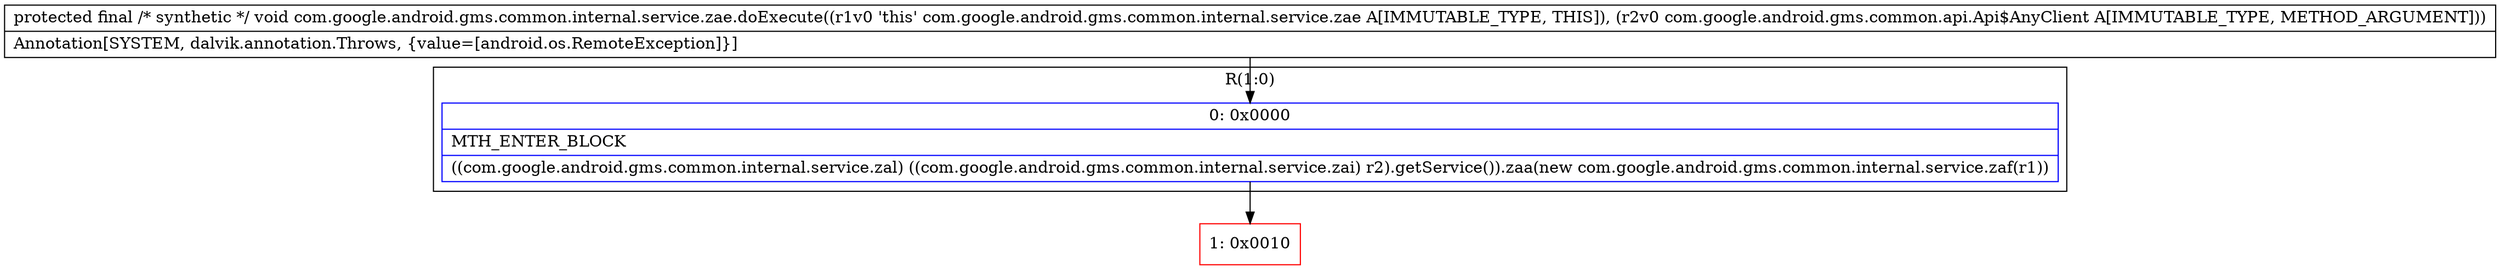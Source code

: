 digraph "CFG forcom.google.android.gms.common.internal.service.zae.doExecute(Lcom\/google\/android\/gms\/common\/api\/Api$AnyClient;)V" {
subgraph cluster_Region_662682641 {
label = "R(1:0)";
node [shape=record,color=blue];
Node_0 [shape=record,label="{0\:\ 0x0000|MTH_ENTER_BLOCK\l|((com.google.android.gms.common.internal.service.zal) ((com.google.android.gms.common.internal.service.zai) r2).getService()).zaa(new com.google.android.gms.common.internal.service.zaf(r1))\l}"];
}
Node_1 [shape=record,color=red,label="{1\:\ 0x0010}"];
MethodNode[shape=record,label="{protected final \/* synthetic *\/ void com.google.android.gms.common.internal.service.zae.doExecute((r1v0 'this' com.google.android.gms.common.internal.service.zae A[IMMUTABLE_TYPE, THIS]), (r2v0 com.google.android.gms.common.api.Api$AnyClient A[IMMUTABLE_TYPE, METHOD_ARGUMENT]))  | Annotation[SYSTEM, dalvik.annotation.Throws, \{value=[android.os.RemoteException]\}]\l}"];
MethodNode -> Node_0;
Node_0 -> Node_1;
}

